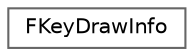 digraph "Graphical Class Hierarchy"
{
 // INTERACTIVE_SVG=YES
 // LATEX_PDF_SIZE
  bgcolor="transparent";
  edge [fontname=Helvetica,fontsize=10,labelfontname=Helvetica,labelfontsize=10];
  node [fontname=Helvetica,fontsize=10,shape=box,height=0.2,width=0.4];
  rankdir="LR";
  Node0 [id="Node000000",label="FKeyDrawInfo",height=0.2,width=0.4,color="grey40", fillcolor="white", style="filled",URL="$da/d44/structFKeyDrawInfo.html",tooltip="Structure that defines how to draw a particular key."];
}

